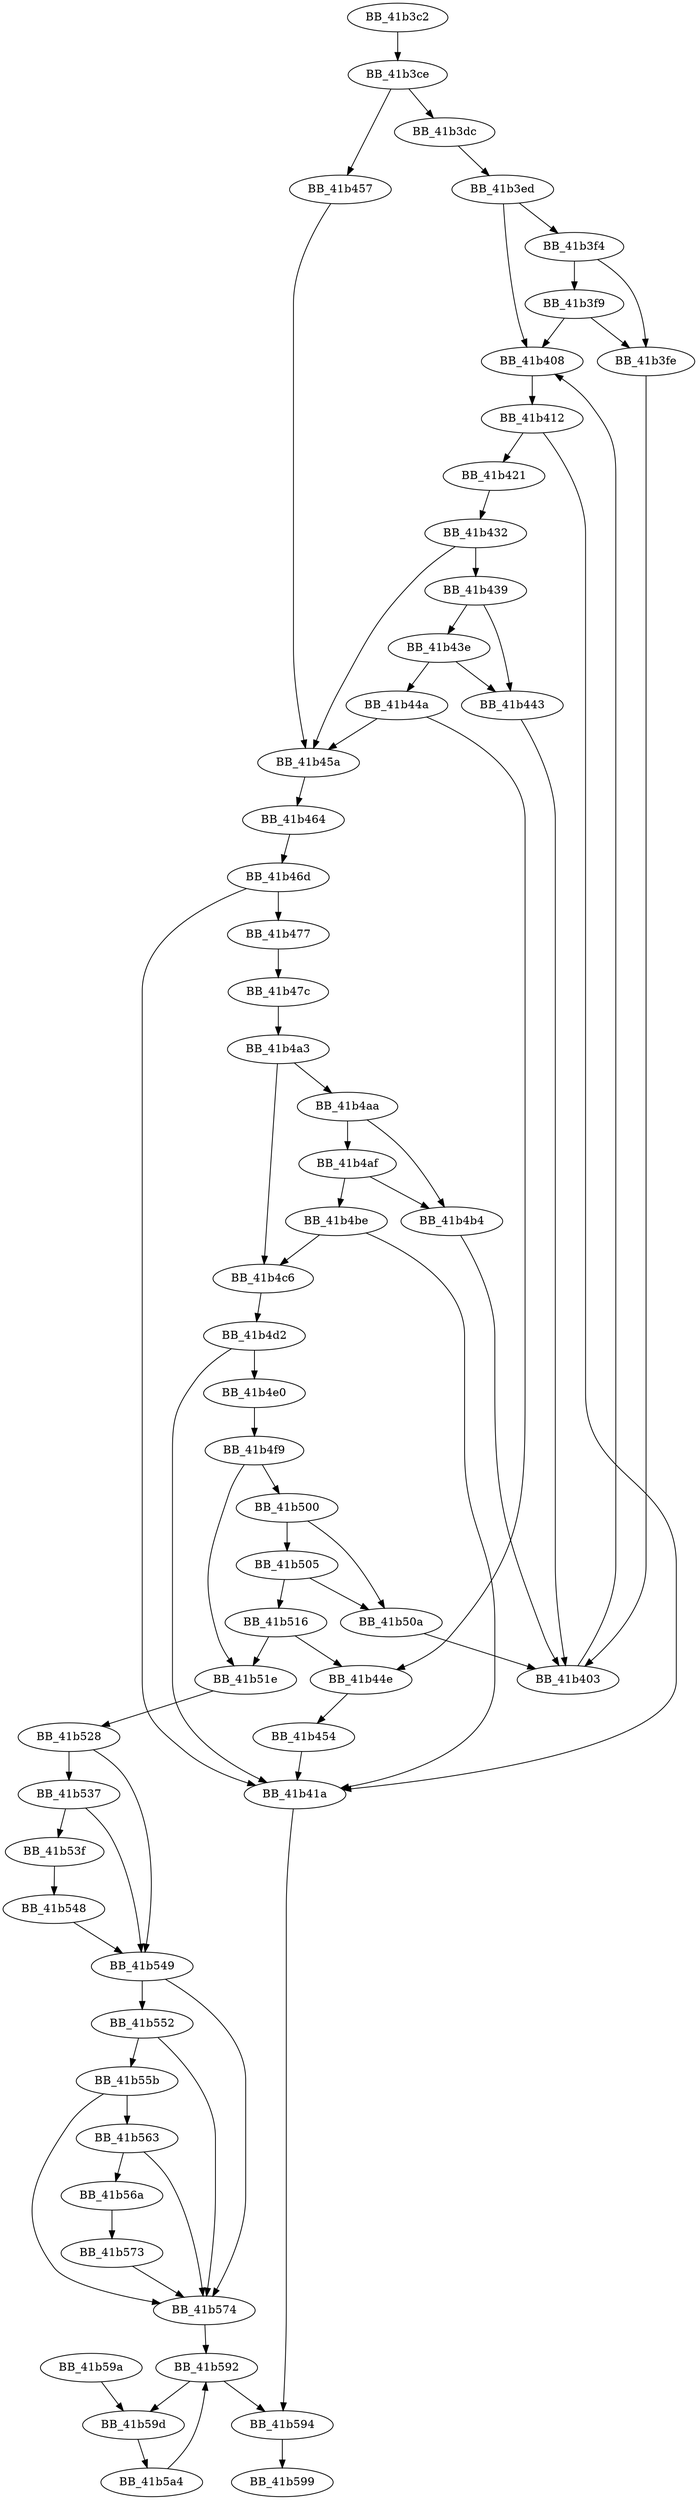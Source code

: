 DiGraph _setlocale{
BB_41b3c2->BB_41b3ce
BB_41b3ce->BB_41b3dc
BB_41b3ce->BB_41b457
BB_41b3dc->BB_41b3ed
BB_41b3ed->BB_41b3f4
BB_41b3ed->BB_41b408
BB_41b3f4->BB_41b3f9
BB_41b3f4->BB_41b3fe
BB_41b3f9->BB_41b3fe
BB_41b3f9->BB_41b408
BB_41b3fe->BB_41b403
BB_41b403->BB_41b408
BB_41b408->BB_41b412
BB_41b412->BB_41b41a
BB_41b412->BB_41b421
BB_41b41a->BB_41b594
BB_41b421->BB_41b432
BB_41b432->BB_41b439
BB_41b432->BB_41b45a
BB_41b439->BB_41b43e
BB_41b439->BB_41b443
BB_41b43e->BB_41b443
BB_41b43e->BB_41b44a
BB_41b443->BB_41b403
BB_41b44a->BB_41b44e
BB_41b44a->BB_41b45a
BB_41b44e->BB_41b454
BB_41b454->BB_41b41a
BB_41b457->BB_41b45a
BB_41b45a->BB_41b464
BB_41b464->BB_41b46d
BB_41b46d->BB_41b41a
BB_41b46d->BB_41b477
BB_41b477->BB_41b47c
BB_41b47c->BB_41b4a3
BB_41b4a3->BB_41b4aa
BB_41b4a3->BB_41b4c6
BB_41b4aa->BB_41b4af
BB_41b4aa->BB_41b4b4
BB_41b4af->BB_41b4b4
BB_41b4af->BB_41b4be
BB_41b4b4->BB_41b403
BB_41b4be->BB_41b41a
BB_41b4be->BB_41b4c6
BB_41b4c6->BB_41b4d2
BB_41b4d2->BB_41b41a
BB_41b4d2->BB_41b4e0
BB_41b4e0->BB_41b4f9
BB_41b4f9->BB_41b500
BB_41b4f9->BB_41b51e
BB_41b500->BB_41b505
BB_41b500->BB_41b50a
BB_41b505->BB_41b50a
BB_41b505->BB_41b516
BB_41b50a->BB_41b403
BB_41b516->BB_41b44e
BB_41b516->BB_41b51e
BB_41b51e->BB_41b528
BB_41b528->BB_41b537
BB_41b528->BB_41b549
BB_41b537->BB_41b53f
BB_41b537->BB_41b549
BB_41b53f->BB_41b548
BB_41b548->BB_41b549
BB_41b549->BB_41b552
BB_41b549->BB_41b574
BB_41b552->BB_41b55b
BB_41b552->BB_41b574
BB_41b55b->BB_41b563
BB_41b55b->BB_41b574
BB_41b563->BB_41b56a
BB_41b563->BB_41b574
BB_41b56a->BB_41b573
BB_41b573->BB_41b574
BB_41b574->BB_41b592
BB_41b592->BB_41b594
BB_41b592->BB_41b59d
BB_41b594->BB_41b599
BB_41b59a->BB_41b59d
BB_41b59d->BB_41b5a4
BB_41b5a4->BB_41b592
}
